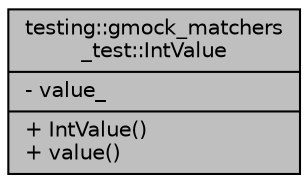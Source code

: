 digraph "testing::gmock_matchers_test::IntValue"
{
  edge [fontname="Helvetica",fontsize="10",labelfontname="Helvetica",labelfontsize="10"];
  node [fontname="Helvetica",fontsize="10",shape=record];
  Node1 [label="{testing::gmock_matchers\l_test::IntValue\n|- value_\l|+ IntValue()\l+ value()\l}",height=0.2,width=0.4,color="black", fillcolor="grey75", style="filled", fontcolor="black"];
}

